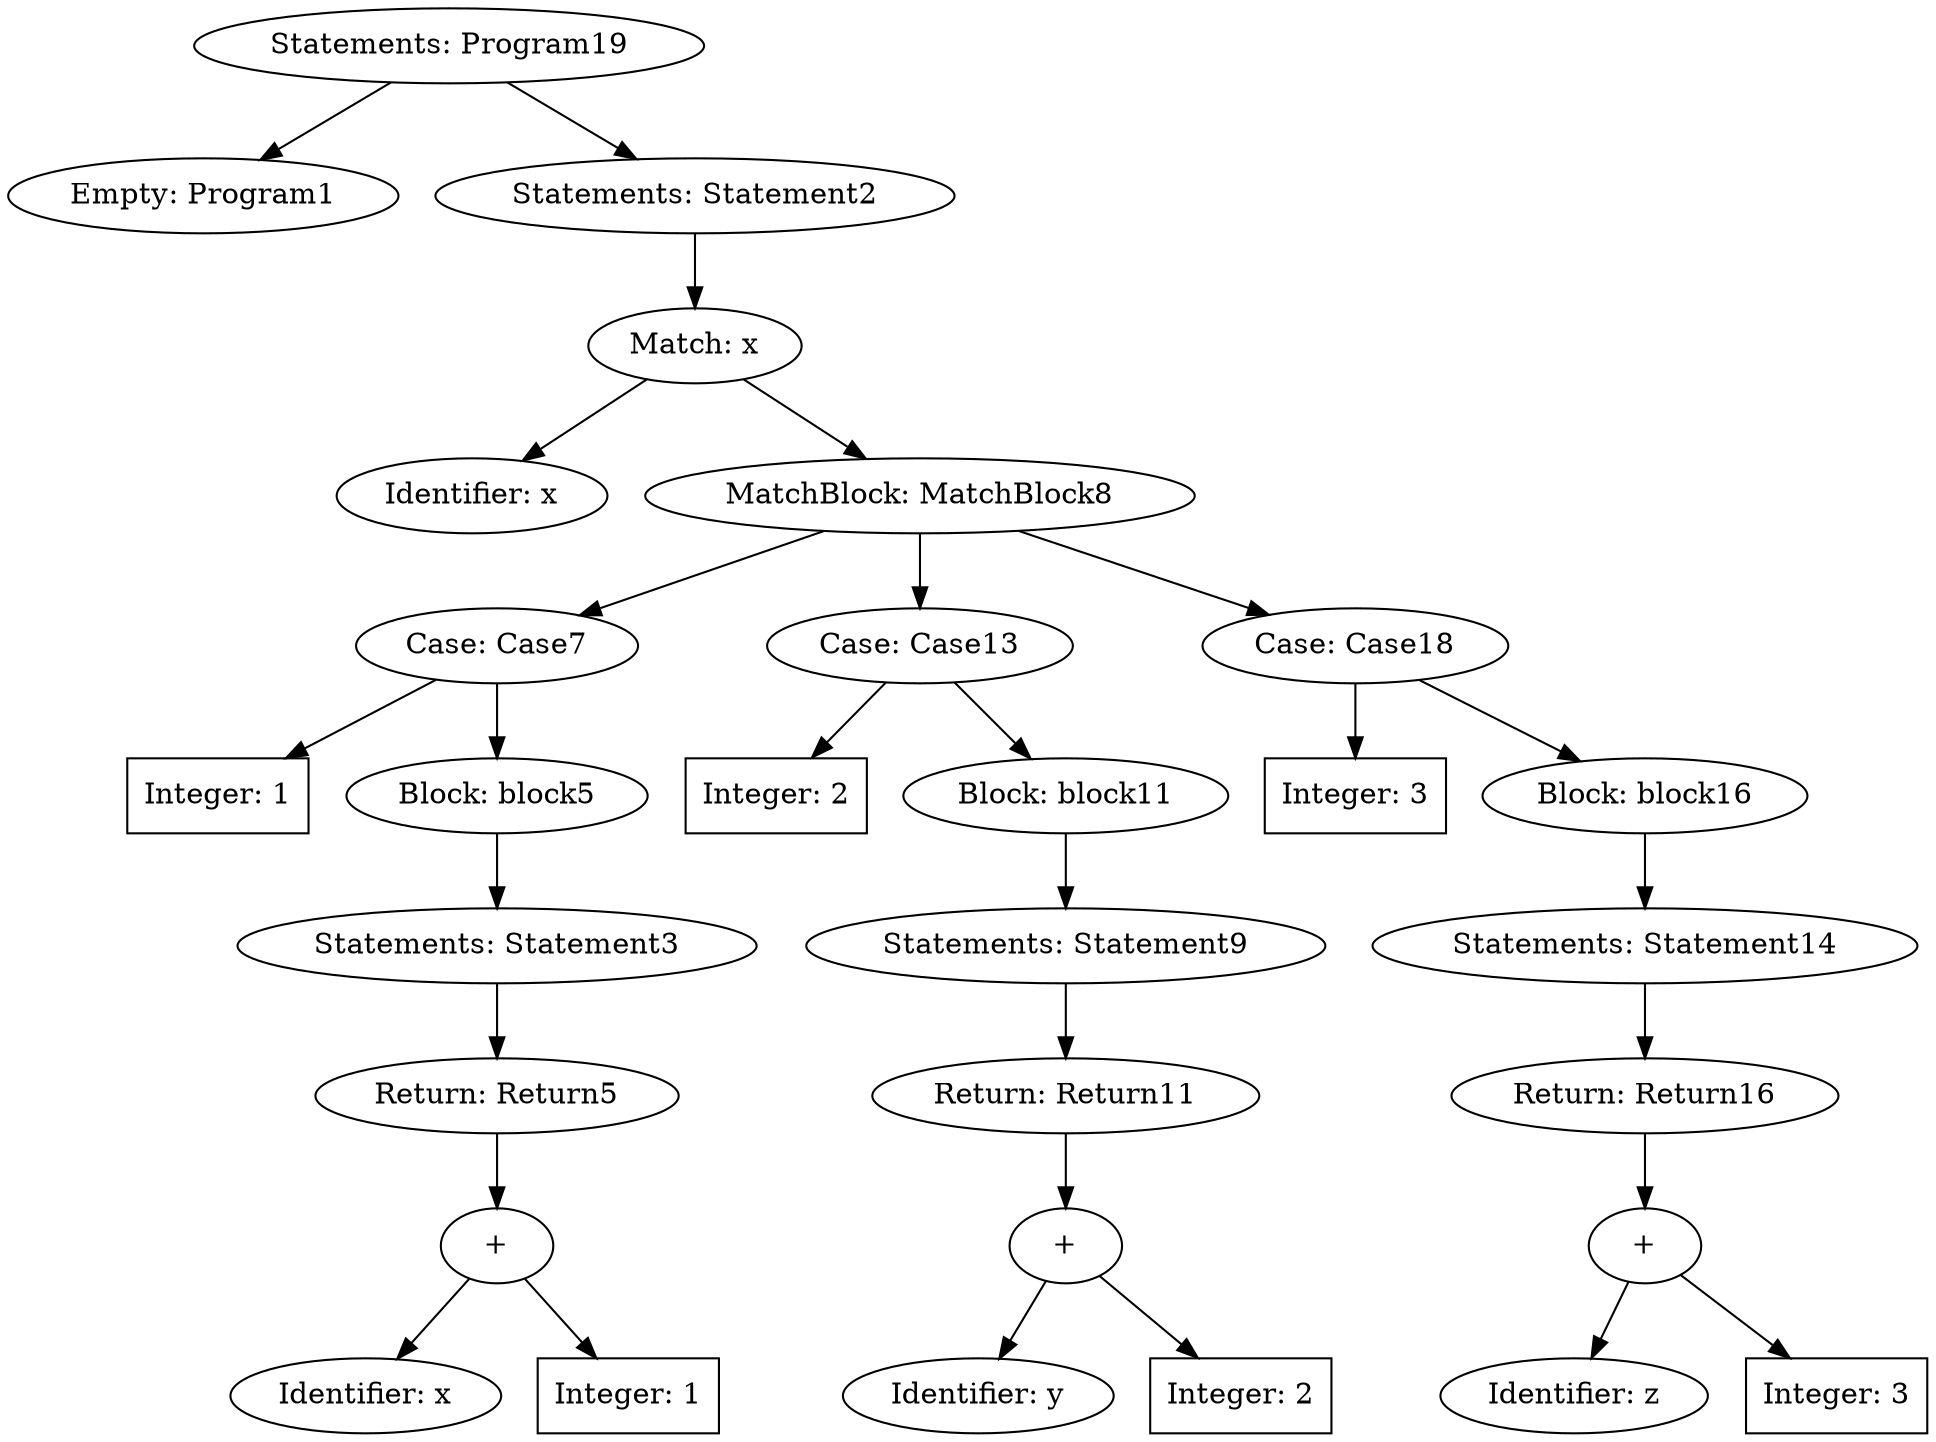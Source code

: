 digraph G {
	Program19 [label="Statements: Program19"]
	Program19 -> Program1;
	Program1 [label="Empty: Program1"]
	Program19 -> Statement2;
	Statement2 [label="Statements: Statement2"]
	Statement2 -> x;
	x [label="Match: x"]
	x -> IDENTIFIER0;
	IDENTIFIER0 [label="Identifier: x"]
	x -> MatchBlock8;
	MatchBlock8 [label="MatchBlock: MatchBlock8"]
	MatchBlock8 -> Case7;
	Case7 [label="Case: Case7"]
	Case7 -> INTEGER1;
	INTEGER1 [shape=box,label="Integer: 1"]
	Case7 -> block5;
	block5 [label="Block: block5"]
	block5 -> Statement3;
	Statement3 [label="Statements: Statement3"]
	Statement3 -> Return5;
	Return5 [label="Return: Return5"]
	Return5 -> BinaryExpression_identifire4PLUSINTEGER3;
	BinaryExpression_identifire4PLUSINTEGER3 [label="+"]
	BinaryExpression_identifire4PLUSINTEGER3 -> identifire4;
	identifire4 [label="Identifier: x"]
	BinaryExpression_identifire4PLUSINTEGER3 -> INTEGER3;
	INTEGER3 [shape=box,label="Integer: 1"]
	MatchBlock8 -> Case13;
	Case13 [label="Case: Case13"]
	Case13 -> INTEGER4;
	INTEGER4 [shape=box,label="Integer: 2"]
	Case13 -> block11;
	block11 [label="Block: block11"]
	block11 -> Statement9;
	Statement9 [label="Statements: Statement9"]
	Statement9 -> Return11;
	Return11 [label="Return: Return11"]
	Return11 -> BinaryExpression_identifire10PLUSINTEGER6;
	BinaryExpression_identifire10PLUSINTEGER6 [label="+"]
	BinaryExpression_identifire10PLUSINTEGER6 -> identifire10;
	identifire10 [label="Identifier: y"]
	BinaryExpression_identifire10PLUSINTEGER6 -> INTEGER6;
	INTEGER6 [shape=box,label="Integer: 2"]
	MatchBlock8 -> Case18;
	Case18 [label="Case: Case18"]
	Case18 -> INTEGER7;
	INTEGER7 [shape=box,label="Integer: 3"]
	Case18 -> block16;
	block16 [label="Block: block16"]
	block16 -> Statement14;
	Statement14 [label="Statements: Statement14"]
	Statement14 -> Return16;
	Return16 [label="Return: Return16"]
	Return16 -> BinaryExpression_identifire15PLUSINTEGER9;
	BinaryExpression_identifire15PLUSINTEGER9 [label="+"]
	BinaryExpression_identifire15PLUSINTEGER9 -> identifire15;
	identifire15 [label="Identifier: z"]
	BinaryExpression_identifire15PLUSINTEGER9 -> INTEGER9;
	INTEGER9 [shape=box,label="Integer: 3"]
}
